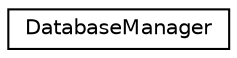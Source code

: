 digraph "Graphical Class Hierarchy"
{
 // LATEX_PDF_SIZE
  edge [fontname="Helvetica",fontsize="10",labelfontname="Helvetica",labelfontsize="10"];
  node [fontname="Helvetica",fontsize="10",shape=record];
  rankdir="LR";
  Node0 [label="DatabaseManager",height=0.2,width=0.4,color="black", fillcolor="white", style="filled",URL="$classDatabaseManager.html",tooltip="Class for handling database queries."];
}
